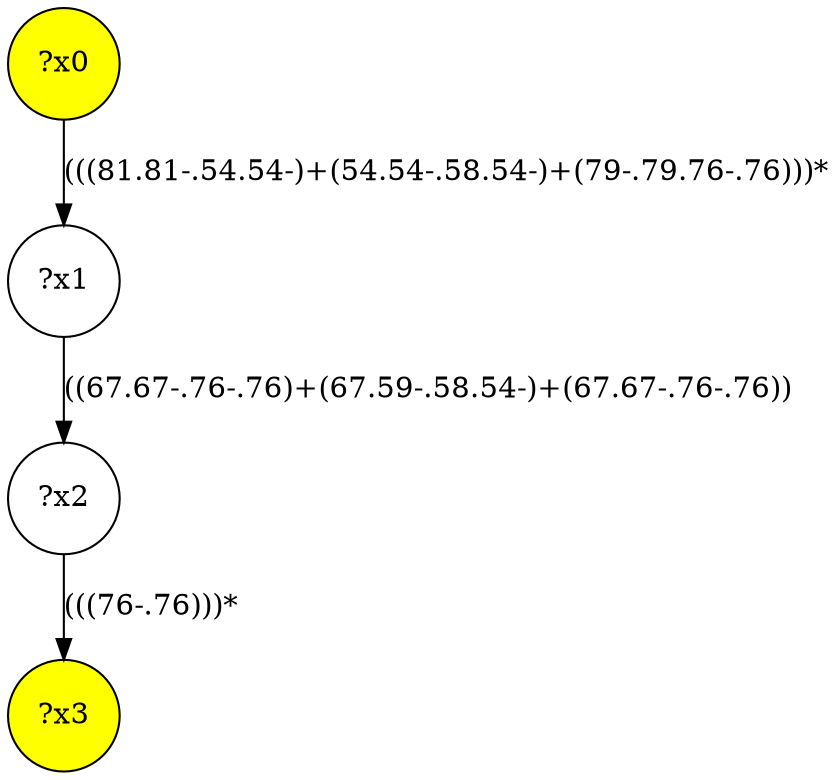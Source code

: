 digraph g {
	x0 [fillcolor="yellow", style="filled," shape=circle, label="?x0"];
	x3 [fillcolor="yellow", style="filled," shape=circle, label="?x3"];
	x1 [shape=circle, label="?x1"];
	x0 -> x1 [label="(((81.81-.54.54-)+(54.54-.58.54-)+(79-.79.76-.76)))*"];
	x2 [shape=circle, label="?x2"];
	x1 -> x2 [label="((67.67-.76-.76)+(67.59-.58.54-)+(67.67-.76-.76))"];
	x2 -> x3 [label="(((76-.76)))*"];
}
